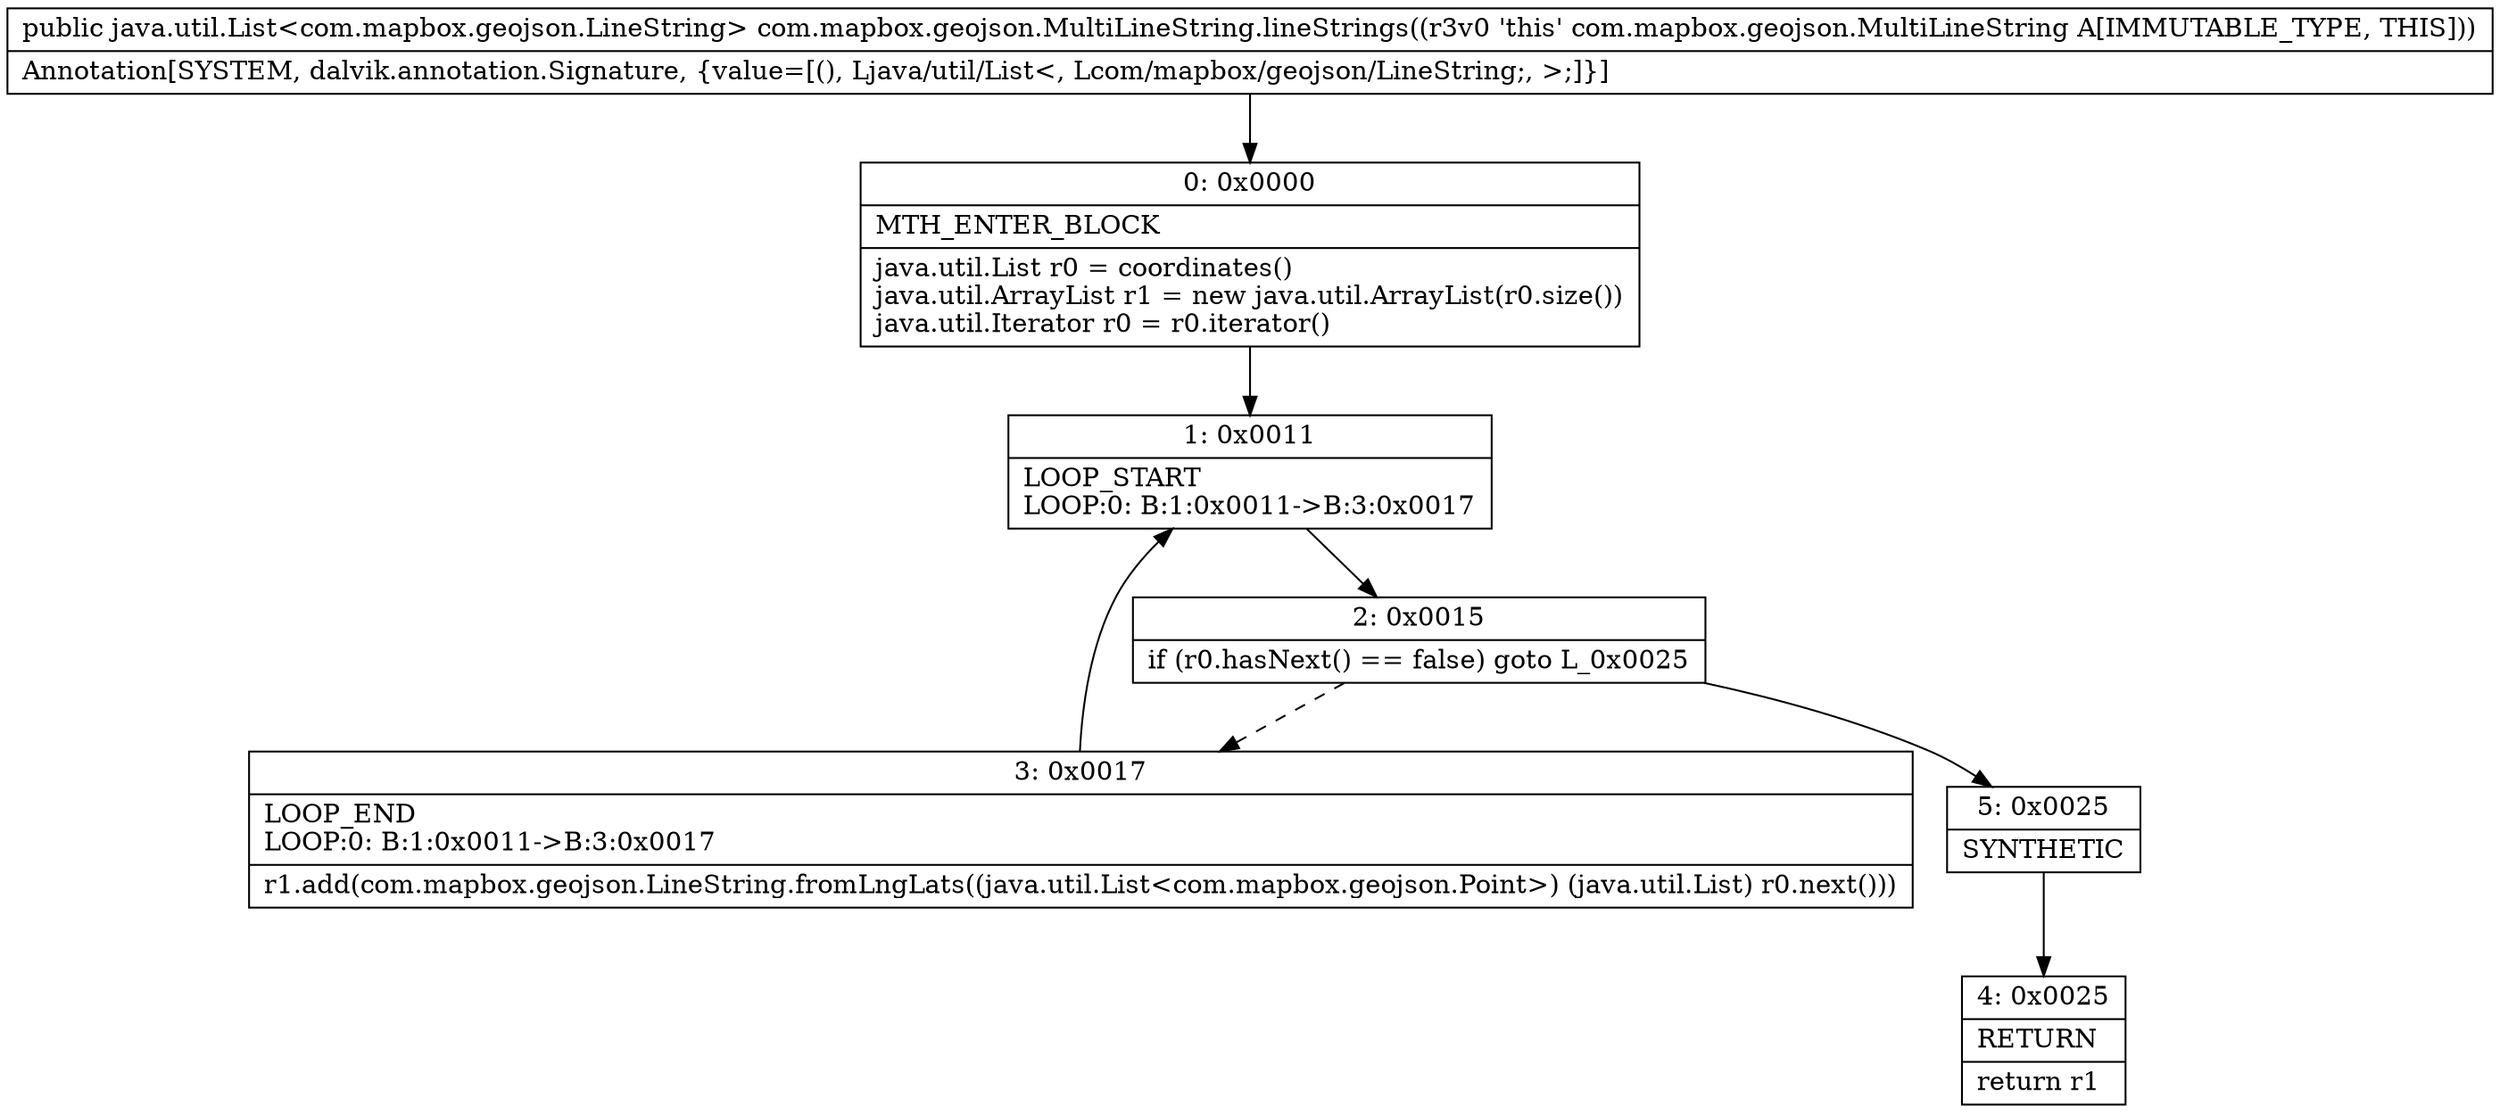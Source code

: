 digraph "CFG forcom.mapbox.geojson.MultiLineString.lineStrings()Ljava\/util\/List;" {
Node_0 [shape=record,label="{0\:\ 0x0000|MTH_ENTER_BLOCK\l|java.util.List r0 = coordinates()\ljava.util.ArrayList r1 = new java.util.ArrayList(r0.size())\ljava.util.Iterator r0 = r0.iterator()\l}"];
Node_1 [shape=record,label="{1\:\ 0x0011|LOOP_START\lLOOP:0: B:1:0x0011\-\>B:3:0x0017\l}"];
Node_2 [shape=record,label="{2\:\ 0x0015|if (r0.hasNext() == false) goto L_0x0025\l}"];
Node_3 [shape=record,label="{3\:\ 0x0017|LOOP_END\lLOOP:0: B:1:0x0011\-\>B:3:0x0017\l|r1.add(com.mapbox.geojson.LineString.fromLngLats((java.util.List\<com.mapbox.geojson.Point\>) (java.util.List) r0.next()))\l}"];
Node_4 [shape=record,label="{4\:\ 0x0025|RETURN\l|return r1\l}"];
Node_5 [shape=record,label="{5\:\ 0x0025|SYNTHETIC\l}"];
MethodNode[shape=record,label="{public java.util.List\<com.mapbox.geojson.LineString\> com.mapbox.geojson.MultiLineString.lineStrings((r3v0 'this' com.mapbox.geojson.MultiLineString A[IMMUTABLE_TYPE, THIS]))  | Annotation[SYSTEM, dalvik.annotation.Signature, \{value=[(), Ljava\/util\/List\<, Lcom\/mapbox\/geojson\/LineString;, \>;]\}]\l}"];
MethodNode -> Node_0;
Node_0 -> Node_1;
Node_1 -> Node_2;
Node_2 -> Node_3[style=dashed];
Node_2 -> Node_5;
Node_3 -> Node_1;
Node_5 -> Node_4;
}

